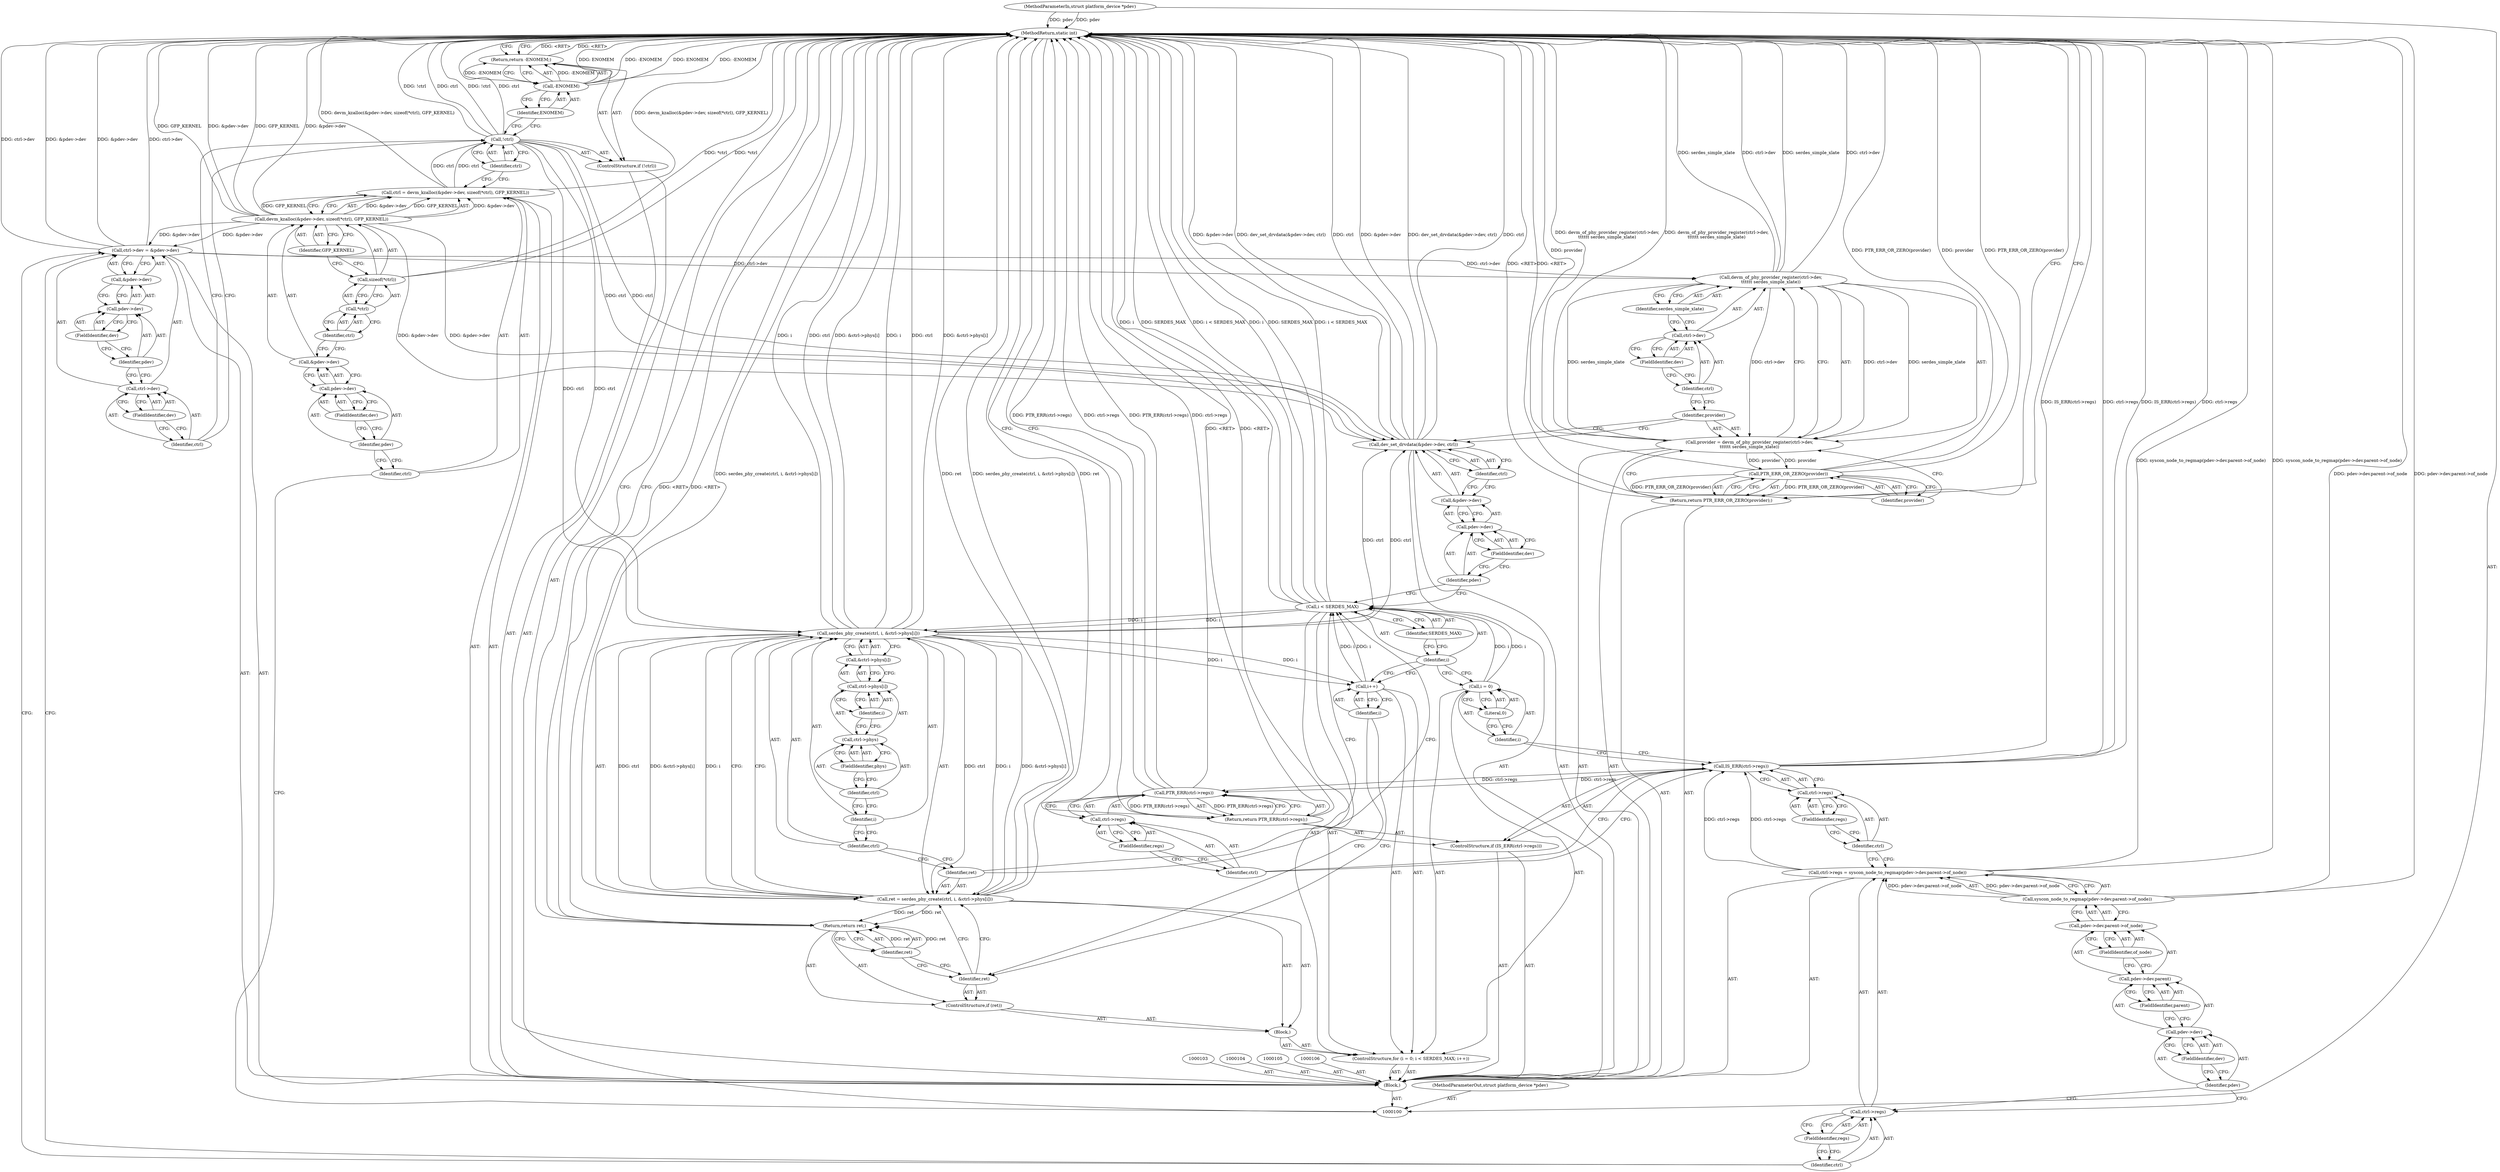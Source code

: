 digraph "0_linux_6acb47d1a318e5b3b7115354ebc4ea060c59d3a1" {
"1000195" [label="(MethodReturn,static int)"];
"1000101" [label="(MethodParameterIn,struct platform_device *pdev)"];
"1000292" [label="(MethodParameterOut,struct platform_device *pdev)"];
"1000123" [label="(Identifier,ENOMEM)"];
"1000121" [label="(Return,return -ENOMEM;)"];
"1000122" [label="(Call,-ENOMEM)"];
"1000124" [label="(Call,ctrl->dev = &pdev->dev)"];
"1000125" [label="(Call,ctrl->dev)"];
"1000126" [label="(Identifier,ctrl)"];
"1000128" [label="(Call,&pdev->dev)"];
"1000129" [label="(Call,pdev->dev)"];
"1000130" [label="(Identifier,pdev)"];
"1000131" [label="(FieldIdentifier,dev)"];
"1000127" [label="(FieldIdentifier,dev)"];
"1000132" [label="(Call,ctrl->regs = syscon_node_to_regmap(pdev->dev.parent->of_node))"];
"1000133" [label="(Call,ctrl->regs)"];
"1000134" [label="(Identifier,ctrl)"];
"1000136" [label="(Call,syscon_node_to_regmap(pdev->dev.parent->of_node))"];
"1000137" [label="(Call,pdev->dev.parent->of_node)"];
"1000138" [label="(Call,pdev->dev.parent)"];
"1000139" [label="(Call,pdev->dev)"];
"1000140" [label="(Identifier,pdev)"];
"1000141" [label="(FieldIdentifier,dev)"];
"1000142" [label="(FieldIdentifier,parent)"];
"1000143" [label="(FieldIdentifier,of_node)"];
"1000135" [label="(FieldIdentifier,regs)"];
"1000146" [label="(Call,ctrl->regs)"];
"1000147" [label="(Identifier,ctrl)"];
"1000148" [label="(FieldIdentifier,regs)"];
"1000144" [label="(ControlStructure,if (IS_ERR(ctrl->regs)))"];
"1000145" [label="(Call,IS_ERR(ctrl->regs))"];
"1000150" [label="(Call,PTR_ERR(ctrl->regs))"];
"1000151" [label="(Call,ctrl->regs)"];
"1000152" [label="(Identifier,ctrl)"];
"1000153" [label="(FieldIdentifier,regs)"];
"1000149" [label="(Return,return PTR_ERR(ctrl->regs);)"];
"1000154" [label="(ControlStructure,for (i = 0; i < SERDES_MAX; i++))"];
"1000157" [label="(Literal,0)"];
"1000158" [label="(Call,i < SERDES_MAX)"];
"1000159" [label="(Identifier,i)"];
"1000160" [label="(Identifier,SERDES_MAX)"];
"1000161" [label="(Call,i++)"];
"1000162" [label="(Identifier,i)"];
"1000163" [label="(Block,)"];
"1000155" [label="(Call,i = 0)"];
"1000156" [label="(Identifier,i)"];
"1000167" [label="(Identifier,ctrl)"];
"1000164" [label="(Call,ret = serdes_phy_create(ctrl, i, &ctrl->phys[i]))"];
"1000165" [label="(Identifier,ret)"];
"1000168" [label="(Identifier,i)"];
"1000169" [label="(Call,&ctrl->phys[i])"];
"1000170" [label="(Call,ctrl->phys[i])"];
"1000171" [label="(Call,ctrl->phys)"];
"1000172" [label="(Identifier,ctrl)"];
"1000173" [label="(FieldIdentifier,phys)"];
"1000174" [label="(Identifier,i)"];
"1000166" [label="(Call,serdes_phy_create(ctrl, i, &ctrl->phys[i]))"];
"1000175" [label="(ControlStructure,if (ret))"];
"1000176" [label="(Identifier,ret)"];
"1000102" [label="(Block,)"];
"1000178" [label="(Identifier,ret)"];
"1000177" [label="(Return,return ret;)"];
"1000179" [label="(Call,dev_set_drvdata(&pdev->dev, ctrl))"];
"1000180" [label="(Call,&pdev->dev)"];
"1000181" [label="(Call,pdev->dev)"];
"1000182" [label="(Identifier,pdev)"];
"1000183" [label="(FieldIdentifier,dev)"];
"1000184" [label="(Identifier,ctrl)"];
"1000185" [label="(Call,provider = devm_of_phy_provider_register(ctrl->dev,\n\t\t\t\t\t\t serdes_simple_xlate))"];
"1000186" [label="(Identifier,provider)"];
"1000187" [label="(Call,devm_of_phy_provider_register(ctrl->dev,\n\t\t\t\t\t\t serdes_simple_xlate))"];
"1000188" [label="(Call,ctrl->dev)"];
"1000189" [label="(Identifier,ctrl)"];
"1000190" [label="(FieldIdentifier,dev)"];
"1000191" [label="(Identifier,serdes_simple_xlate)"];
"1000192" [label="(Return,return PTR_ERR_OR_ZERO(provider);)"];
"1000194" [label="(Identifier,provider)"];
"1000193" [label="(Call,PTR_ERR_OR_ZERO(provider))"];
"1000107" [label="(Call,ctrl = devm_kzalloc(&pdev->dev, sizeof(*ctrl), GFP_KERNEL))"];
"1000108" [label="(Identifier,ctrl)"];
"1000110" [label="(Call,&pdev->dev)"];
"1000111" [label="(Call,pdev->dev)"];
"1000112" [label="(Identifier,pdev)"];
"1000113" [label="(FieldIdentifier,dev)"];
"1000114" [label="(Call,sizeof(*ctrl))"];
"1000115" [label="(Call,*ctrl)"];
"1000116" [label="(Identifier,ctrl)"];
"1000117" [label="(Identifier,GFP_KERNEL)"];
"1000109" [label="(Call,devm_kzalloc(&pdev->dev, sizeof(*ctrl), GFP_KERNEL))"];
"1000118" [label="(ControlStructure,if (!ctrl))"];
"1000119" [label="(Call,!ctrl)"];
"1000120" [label="(Identifier,ctrl)"];
"1000195" -> "1000100"  [label="AST: "];
"1000195" -> "1000121"  [label="CFG: "];
"1000195" -> "1000149"  [label="CFG: "];
"1000195" -> "1000177"  [label="CFG: "];
"1000195" -> "1000192"  [label="CFG: "];
"1000121" -> "1000195"  [label="DDG: <RET>"];
"1000149" -> "1000195"  [label="DDG: <RET>"];
"1000177" -> "1000195"  [label="DDG: <RET>"];
"1000185" -> "1000195"  [label="DDG: devm_of_phy_provider_register(ctrl->dev,\n\t\t\t\t\t\t serdes_simple_xlate)"];
"1000166" -> "1000195"  [label="DDG: &ctrl->phys[i]"];
"1000166" -> "1000195"  [label="DDG: i"];
"1000166" -> "1000195"  [label="DDG: ctrl"];
"1000179" -> "1000195"  [label="DDG: dev_set_drvdata(&pdev->dev, ctrl)"];
"1000179" -> "1000195"  [label="DDG: ctrl"];
"1000179" -> "1000195"  [label="DDG: &pdev->dev"];
"1000150" -> "1000195"  [label="DDG: PTR_ERR(ctrl->regs)"];
"1000150" -> "1000195"  [label="DDG: ctrl->regs"];
"1000124" -> "1000195"  [label="DDG: &pdev->dev"];
"1000124" -> "1000195"  [label="DDG: ctrl->dev"];
"1000119" -> "1000195"  [label="DDG: !ctrl"];
"1000119" -> "1000195"  [label="DDG: ctrl"];
"1000145" -> "1000195"  [label="DDG: ctrl->regs"];
"1000145" -> "1000195"  [label="DDG: IS_ERR(ctrl->regs)"];
"1000187" -> "1000195"  [label="DDG: ctrl->dev"];
"1000187" -> "1000195"  [label="DDG: serdes_simple_xlate"];
"1000158" -> "1000195"  [label="DDG: i"];
"1000158" -> "1000195"  [label="DDG: SERDES_MAX"];
"1000158" -> "1000195"  [label="DDG: i < SERDES_MAX"];
"1000109" -> "1000195"  [label="DDG: GFP_KERNEL"];
"1000109" -> "1000195"  [label="DDG: &pdev->dev"];
"1000193" -> "1000195"  [label="DDG: provider"];
"1000193" -> "1000195"  [label="DDG: PTR_ERR_OR_ZERO(provider)"];
"1000122" -> "1000195"  [label="DDG: ENOMEM"];
"1000122" -> "1000195"  [label="DDG: -ENOMEM"];
"1000164" -> "1000195"  [label="DDG: serdes_phy_create(ctrl, i, &ctrl->phys[i])"];
"1000164" -> "1000195"  [label="DDG: ret"];
"1000114" -> "1000195"  [label="DDG: *ctrl"];
"1000101" -> "1000195"  [label="DDG: pdev"];
"1000132" -> "1000195"  [label="DDG: syscon_node_to_regmap(pdev->dev.parent->of_node)"];
"1000136" -> "1000195"  [label="DDG: pdev->dev.parent->of_node"];
"1000107" -> "1000195"  [label="DDG: devm_kzalloc(&pdev->dev, sizeof(*ctrl), GFP_KERNEL)"];
"1000192" -> "1000195"  [label="DDG: <RET>"];
"1000101" -> "1000100"  [label="AST: "];
"1000101" -> "1000195"  [label="DDG: pdev"];
"1000292" -> "1000100"  [label="AST: "];
"1000123" -> "1000122"  [label="AST: "];
"1000123" -> "1000119"  [label="CFG: "];
"1000122" -> "1000123"  [label="CFG: "];
"1000121" -> "1000118"  [label="AST: "];
"1000121" -> "1000122"  [label="CFG: "];
"1000122" -> "1000121"  [label="AST: "];
"1000195" -> "1000121"  [label="CFG: "];
"1000121" -> "1000195"  [label="DDG: <RET>"];
"1000122" -> "1000121"  [label="DDG: -ENOMEM"];
"1000122" -> "1000121"  [label="AST: "];
"1000122" -> "1000123"  [label="CFG: "];
"1000123" -> "1000122"  [label="AST: "];
"1000121" -> "1000122"  [label="CFG: "];
"1000122" -> "1000195"  [label="DDG: ENOMEM"];
"1000122" -> "1000195"  [label="DDG: -ENOMEM"];
"1000122" -> "1000121"  [label="DDG: -ENOMEM"];
"1000124" -> "1000102"  [label="AST: "];
"1000124" -> "1000128"  [label="CFG: "];
"1000125" -> "1000124"  [label="AST: "];
"1000128" -> "1000124"  [label="AST: "];
"1000134" -> "1000124"  [label="CFG: "];
"1000124" -> "1000195"  [label="DDG: &pdev->dev"];
"1000124" -> "1000195"  [label="DDG: ctrl->dev"];
"1000109" -> "1000124"  [label="DDG: &pdev->dev"];
"1000124" -> "1000187"  [label="DDG: ctrl->dev"];
"1000125" -> "1000124"  [label="AST: "];
"1000125" -> "1000127"  [label="CFG: "];
"1000126" -> "1000125"  [label="AST: "];
"1000127" -> "1000125"  [label="AST: "];
"1000130" -> "1000125"  [label="CFG: "];
"1000126" -> "1000125"  [label="AST: "];
"1000126" -> "1000119"  [label="CFG: "];
"1000127" -> "1000126"  [label="CFG: "];
"1000128" -> "1000124"  [label="AST: "];
"1000128" -> "1000129"  [label="CFG: "];
"1000129" -> "1000128"  [label="AST: "];
"1000124" -> "1000128"  [label="CFG: "];
"1000129" -> "1000128"  [label="AST: "];
"1000129" -> "1000131"  [label="CFG: "];
"1000130" -> "1000129"  [label="AST: "];
"1000131" -> "1000129"  [label="AST: "];
"1000128" -> "1000129"  [label="CFG: "];
"1000130" -> "1000129"  [label="AST: "];
"1000130" -> "1000125"  [label="CFG: "];
"1000131" -> "1000130"  [label="CFG: "];
"1000131" -> "1000129"  [label="AST: "];
"1000131" -> "1000130"  [label="CFG: "];
"1000129" -> "1000131"  [label="CFG: "];
"1000127" -> "1000125"  [label="AST: "];
"1000127" -> "1000126"  [label="CFG: "];
"1000125" -> "1000127"  [label="CFG: "];
"1000132" -> "1000102"  [label="AST: "];
"1000132" -> "1000136"  [label="CFG: "];
"1000133" -> "1000132"  [label="AST: "];
"1000136" -> "1000132"  [label="AST: "];
"1000147" -> "1000132"  [label="CFG: "];
"1000132" -> "1000195"  [label="DDG: syscon_node_to_regmap(pdev->dev.parent->of_node)"];
"1000136" -> "1000132"  [label="DDG: pdev->dev.parent->of_node"];
"1000132" -> "1000145"  [label="DDG: ctrl->regs"];
"1000133" -> "1000132"  [label="AST: "];
"1000133" -> "1000135"  [label="CFG: "];
"1000134" -> "1000133"  [label="AST: "];
"1000135" -> "1000133"  [label="AST: "];
"1000140" -> "1000133"  [label="CFG: "];
"1000134" -> "1000133"  [label="AST: "];
"1000134" -> "1000124"  [label="CFG: "];
"1000135" -> "1000134"  [label="CFG: "];
"1000136" -> "1000132"  [label="AST: "];
"1000136" -> "1000137"  [label="CFG: "];
"1000137" -> "1000136"  [label="AST: "];
"1000132" -> "1000136"  [label="CFG: "];
"1000136" -> "1000195"  [label="DDG: pdev->dev.parent->of_node"];
"1000136" -> "1000132"  [label="DDG: pdev->dev.parent->of_node"];
"1000137" -> "1000136"  [label="AST: "];
"1000137" -> "1000143"  [label="CFG: "];
"1000138" -> "1000137"  [label="AST: "];
"1000143" -> "1000137"  [label="AST: "];
"1000136" -> "1000137"  [label="CFG: "];
"1000138" -> "1000137"  [label="AST: "];
"1000138" -> "1000142"  [label="CFG: "];
"1000139" -> "1000138"  [label="AST: "];
"1000142" -> "1000138"  [label="AST: "];
"1000143" -> "1000138"  [label="CFG: "];
"1000139" -> "1000138"  [label="AST: "];
"1000139" -> "1000141"  [label="CFG: "];
"1000140" -> "1000139"  [label="AST: "];
"1000141" -> "1000139"  [label="AST: "];
"1000142" -> "1000139"  [label="CFG: "];
"1000140" -> "1000139"  [label="AST: "];
"1000140" -> "1000133"  [label="CFG: "];
"1000141" -> "1000140"  [label="CFG: "];
"1000141" -> "1000139"  [label="AST: "];
"1000141" -> "1000140"  [label="CFG: "];
"1000139" -> "1000141"  [label="CFG: "];
"1000142" -> "1000138"  [label="AST: "];
"1000142" -> "1000139"  [label="CFG: "];
"1000138" -> "1000142"  [label="CFG: "];
"1000143" -> "1000137"  [label="AST: "];
"1000143" -> "1000138"  [label="CFG: "];
"1000137" -> "1000143"  [label="CFG: "];
"1000135" -> "1000133"  [label="AST: "];
"1000135" -> "1000134"  [label="CFG: "];
"1000133" -> "1000135"  [label="CFG: "];
"1000146" -> "1000145"  [label="AST: "];
"1000146" -> "1000148"  [label="CFG: "];
"1000147" -> "1000146"  [label="AST: "];
"1000148" -> "1000146"  [label="AST: "];
"1000145" -> "1000146"  [label="CFG: "];
"1000147" -> "1000146"  [label="AST: "];
"1000147" -> "1000132"  [label="CFG: "];
"1000148" -> "1000147"  [label="CFG: "];
"1000148" -> "1000146"  [label="AST: "];
"1000148" -> "1000147"  [label="CFG: "];
"1000146" -> "1000148"  [label="CFG: "];
"1000144" -> "1000102"  [label="AST: "];
"1000145" -> "1000144"  [label="AST: "];
"1000149" -> "1000144"  [label="AST: "];
"1000145" -> "1000144"  [label="AST: "];
"1000145" -> "1000146"  [label="CFG: "];
"1000146" -> "1000145"  [label="AST: "];
"1000152" -> "1000145"  [label="CFG: "];
"1000156" -> "1000145"  [label="CFG: "];
"1000145" -> "1000195"  [label="DDG: ctrl->regs"];
"1000145" -> "1000195"  [label="DDG: IS_ERR(ctrl->regs)"];
"1000132" -> "1000145"  [label="DDG: ctrl->regs"];
"1000145" -> "1000150"  [label="DDG: ctrl->regs"];
"1000150" -> "1000149"  [label="AST: "];
"1000150" -> "1000151"  [label="CFG: "];
"1000151" -> "1000150"  [label="AST: "];
"1000149" -> "1000150"  [label="CFG: "];
"1000150" -> "1000195"  [label="DDG: PTR_ERR(ctrl->regs)"];
"1000150" -> "1000195"  [label="DDG: ctrl->regs"];
"1000150" -> "1000149"  [label="DDG: PTR_ERR(ctrl->regs)"];
"1000145" -> "1000150"  [label="DDG: ctrl->regs"];
"1000151" -> "1000150"  [label="AST: "];
"1000151" -> "1000153"  [label="CFG: "];
"1000152" -> "1000151"  [label="AST: "];
"1000153" -> "1000151"  [label="AST: "];
"1000150" -> "1000151"  [label="CFG: "];
"1000152" -> "1000151"  [label="AST: "];
"1000152" -> "1000145"  [label="CFG: "];
"1000153" -> "1000152"  [label="CFG: "];
"1000153" -> "1000151"  [label="AST: "];
"1000153" -> "1000152"  [label="CFG: "];
"1000151" -> "1000153"  [label="CFG: "];
"1000149" -> "1000144"  [label="AST: "];
"1000149" -> "1000150"  [label="CFG: "];
"1000150" -> "1000149"  [label="AST: "];
"1000195" -> "1000149"  [label="CFG: "];
"1000149" -> "1000195"  [label="DDG: <RET>"];
"1000150" -> "1000149"  [label="DDG: PTR_ERR(ctrl->regs)"];
"1000154" -> "1000102"  [label="AST: "];
"1000155" -> "1000154"  [label="AST: "];
"1000158" -> "1000154"  [label="AST: "];
"1000161" -> "1000154"  [label="AST: "];
"1000163" -> "1000154"  [label="AST: "];
"1000157" -> "1000155"  [label="AST: "];
"1000157" -> "1000156"  [label="CFG: "];
"1000155" -> "1000157"  [label="CFG: "];
"1000158" -> "1000154"  [label="AST: "];
"1000158" -> "1000160"  [label="CFG: "];
"1000159" -> "1000158"  [label="AST: "];
"1000160" -> "1000158"  [label="AST: "];
"1000165" -> "1000158"  [label="CFG: "];
"1000182" -> "1000158"  [label="CFG: "];
"1000158" -> "1000195"  [label="DDG: i"];
"1000158" -> "1000195"  [label="DDG: SERDES_MAX"];
"1000158" -> "1000195"  [label="DDG: i < SERDES_MAX"];
"1000155" -> "1000158"  [label="DDG: i"];
"1000161" -> "1000158"  [label="DDG: i"];
"1000158" -> "1000166"  [label="DDG: i"];
"1000159" -> "1000158"  [label="AST: "];
"1000159" -> "1000155"  [label="CFG: "];
"1000159" -> "1000161"  [label="CFG: "];
"1000160" -> "1000159"  [label="CFG: "];
"1000160" -> "1000158"  [label="AST: "];
"1000160" -> "1000159"  [label="CFG: "];
"1000158" -> "1000160"  [label="CFG: "];
"1000161" -> "1000154"  [label="AST: "];
"1000161" -> "1000162"  [label="CFG: "];
"1000162" -> "1000161"  [label="AST: "];
"1000159" -> "1000161"  [label="CFG: "];
"1000161" -> "1000158"  [label="DDG: i"];
"1000166" -> "1000161"  [label="DDG: i"];
"1000162" -> "1000161"  [label="AST: "];
"1000162" -> "1000176"  [label="CFG: "];
"1000161" -> "1000162"  [label="CFG: "];
"1000163" -> "1000154"  [label="AST: "];
"1000164" -> "1000163"  [label="AST: "];
"1000175" -> "1000163"  [label="AST: "];
"1000155" -> "1000154"  [label="AST: "];
"1000155" -> "1000157"  [label="CFG: "];
"1000156" -> "1000155"  [label="AST: "];
"1000157" -> "1000155"  [label="AST: "];
"1000159" -> "1000155"  [label="CFG: "];
"1000155" -> "1000158"  [label="DDG: i"];
"1000156" -> "1000155"  [label="AST: "];
"1000156" -> "1000145"  [label="CFG: "];
"1000157" -> "1000156"  [label="CFG: "];
"1000167" -> "1000166"  [label="AST: "];
"1000167" -> "1000165"  [label="CFG: "];
"1000168" -> "1000167"  [label="CFG: "];
"1000164" -> "1000163"  [label="AST: "];
"1000164" -> "1000166"  [label="CFG: "];
"1000165" -> "1000164"  [label="AST: "];
"1000166" -> "1000164"  [label="AST: "];
"1000176" -> "1000164"  [label="CFG: "];
"1000164" -> "1000195"  [label="DDG: serdes_phy_create(ctrl, i, &ctrl->phys[i])"];
"1000164" -> "1000195"  [label="DDG: ret"];
"1000166" -> "1000164"  [label="DDG: ctrl"];
"1000166" -> "1000164"  [label="DDG: i"];
"1000166" -> "1000164"  [label="DDG: &ctrl->phys[i]"];
"1000164" -> "1000177"  [label="DDG: ret"];
"1000165" -> "1000164"  [label="AST: "];
"1000165" -> "1000158"  [label="CFG: "];
"1000167" -> "1000165"  [label="CFG: "];
"1000168" -> "1000166"  [label="AST: "];
"1000168" -> "1000167"  [label="CFG: "];
"1000172" -> "1000168"  [label="CFG: "];
"1000169" -> "1000166"  [label="AST: "];
"1000169" -> "1000170"  [label="CFG: "];
"1000170" -> "1000169"  [label="AST: "];
"1000166" -> "1000169"  [label="CFG: "];
"1000170" -> "1000169"  [label="AST: "];
"1000170" -> "1000174"  [label="CFG: "];
"1000171" -> "1000170"  [label="AST: "];
"1000174" -> "1000170"  [label="AST: "];
"1000169" -> "1000170"  [label="CFG: "];
"1000171" -> "1000170"  [label="AST: "];
"1000171" -> "1000173"  [label="CFG: "];
"1000172" -> "1000171"  [label="AST: "];
"1000173" -> "1000171"  [label="AST: "];
"1000174" -> "1000171"  [label="CFG: "];
"1000172" -> "1000171"  [label="AST: "];
"1000172" -> "1000168"  [label="CFG: "];
"1000173" -> "1000172"  [label="CFG: "];
"1000173" -> "1000171"  [label="AST: "];
"1000173" -> "1000172"  [label="CFG: "];
"1000171" -> "1000173"  [label="CFG: "];
"1000174" -> "1000170"  [label="AST: "];
"1000174" -> "1000171"  [label="CFG: "];
"1000170" -> "1000174"  [label="CFG: "];
"1000166" -> "1000164"  [label="AST: "];
"1000166" -> "1000169"  [label="CFG: "];
"1000167" -> "1000166"  [label="AST: "];
"1000168" -> "1000166"  [label="AST: "];
"1000169" -> "1000166"  [label="AST: "];
"1000164" -> "1000166"  [label="CFG: "];
"1000166" -> "1000195"  [label="DDG: &ctrl->phys[i]"];
"1000166" -> "1000195"  [label="DDG: i"];
"1000166" -> "1000195"  [label="DDG: ctrl"];
"1000166" -> "1000161"  [label="DDG: i"];
"1000166" -> "1000164"  [label="DDG: ctrl"];
"1000166" -> "1000164"  [label="DDG: i"];
"1000166" -> "1000164"  [label="DDG: &ctrl->phys[i]"];
"1000119" -> "1000166"  [label="DDG: ctrl"];
"1000158" -> "1000166"  [label="DDG: i"];
"1000166" -> "1000179"  [label="DDG: ctrl"];
"1000175" -> "1000163"  [label="AST: "];
"1000176" -> "1000175"  [label="AST: "];
"1000177" -> "1000175"  [label="AST: "];
"1000176" -> "1000175"  [label="AST: "];
"1000176" -> "1000164"  [label="CFG: "];
"1000178" -> "1000176"  [label="CFG: "];
"1000162" -> "1000176"  [label="CFG: "];
"1000102" -> "1000100"  [label="AST: "];
"1000103" -> "1000102"  [label="AST: "];
"1000104" -> "1000102"  [label="AST: "];
"1000105" -> "1000102"  [label="AST: "];
"1000106" -> "1000102"  [label="AST: "];
"1000107" -> "1000102"  [label="AST: "];
"1000118" -> "1000102"  [label="AST: "];
"1000124" -> "1000102"  [label="AST: "];
"1000132" -> "1000102"  [label="AST: "];
"1000144" -> "1000102"  [label="AST: "];
"1000154" -> "1000102"  [label="AST: "];
"1000179" -> "1000102"  [label="AST: "];
"1000185" -> "1000102"  [label="AST: "];
"1000192" -> "1000102"  [label="AST: "];
"1000178" -> "1000177"  [label="AST: "];
"1000178" -> "1000176"  [label="CFG: "];
"1000177" -> "1000178"  [label="CFG: "];
"1000178" -> "1000177"  [label="DDG: ret"];
"1000177" -> "1000175"  [label="AST: "];
"1000177" -> "1000178"  [label="CFG: "];
"1000178" -> "1000177"  [label="AST: "];
"1000195" -> "1000177"  [label="CFG: "];
"1000177" -> "1000195"  [label="DDG: <RET>"];
"1000178" -> "1000177"  [label="DDG: ret"];
"1000164" -> "1000177"  [label="DDG: ret"];
"1000179" -> "1000102"  [label="AST: "];
"1000179" -> "1000184"  [label="CFG: "];
"1000180" -> "1000179"  [label="AST: "];
"1000184" -> "1000179"  [label="AST: "];
"1000186" -> "1000179"  [label="CFG: "];
"1000179" -> "1000195"  [label="DDG: dev_set_drvdata(&pdev->dev, ctrl)"];
"1000179" -> "1000195"  [label="DDG: ctrl"];
"1000179" -> "1000195"  [label="DDG: &pdev->dev"];
"1000109" -> "1000179"  [label="DDG: &pdev->dev"];
"1000166" -> "1000179"  [label="DDG: ctrl"];
"1000119" -> "1000179"  [label="DDG: ctrl"];
"1000180" -> "1000179"  [label="AST: "];
"1000180" -> "1000181"  [label="CFG: "];
"1000181" -> "1000180"  [label="AST: "];
"1000184" -> "1000180"  [label="CFG: "];
"1000181" -> "1000180"  [label="AST: "];
"1000181" -> "1000183"  [label="CFG: "];
"1000182" -> "1000181"  [label="AST: "];
"1000183" -> "1000181"  [label="AST: "];
"1000180" -> "1000181"  [label="CFG: "];
"1000182" -> "1000181"  [label="AST: "];
"1000182" -> "1000158"  [label="CFG: "];
"1000183" -> "1000182"  [label="CFG: "];
"1000183" -> "1000181"  [label="AST: "];
"1000183" -> "1000182"  [label="CFG: "];
"1000181" -> "1000183"  [label="CFG: "];
"1000184" -> "1000179"  [label="AST: "];
"1000184" -> "1000180"  [label="CFG: "];
"1000179" -> "1000184"  [label="CFG: "];
"1000185" -> "1000102"  [label="AST: "];
"1000185" -> "1000187"  [label="CFG: "];
"1000186" -> "1000185"  [label="AST: "];
"1000187" -> "1000185"  [label="AST: "];
"1000194" -> "1000185"  [label="CFG: "];
"1000185" -> "1000195"  [label="DDG: devm_of_phy_provider_register(ctrl->dev,\n\t\t\t\t\t\t serdes_simple_xlate)"];
"1000187" -> "1000185"  [label="DDG: ctrl->dev"];
"1000187" -> "1000185"  [label="DDG: serdes_simple_xlate"];
"1000185" -> "1000193"  [label="DDG: provider"];
"1000186" -> "1000185"  [label="AST: "];
"1000186" -> "1000179"  [label="CFG: "];
"1000189" -> "1000186"  [label="CFG: "];
"1000187" -> "1000185"  [label="AST: "];
"1000187" -> "1000191"  [label="CFG: "];
"1000188" -> "1000187"  [label="AST: "];
"1000191" -> "1000187"  [label="AST: "];
"1000185" -> "1000187"  [label="CFG: "];
"1000187" -> "1000195"  [label="DDG: ctrl->dev"];
"1000187" -> "1000195"  [label="DDG: serdes_simple_xlate"];
"1000187" -> "1000185"  [label="DDG: ctrl->dev"];
"1000187" -> "1000185"  [label="DDG: serdes_simple_xlate"];
"1000124" -> "1000187"  [label="DDG: ctrl->dev"];
"1000188" -> "1000187"  [label="AST: "];
"1000188" -> "1000190"  [label="CFG: "];
"1000189" -> "1000188"  [label="AST: "];
"1000190" -> "1000188"  [label="AST: "];
"1000191" -> "1000188"  [label="CFG: "];
"1000189" -> "1000188"  [label="AST: "];
"1000189" -> "1000186"  [label="CFG: "];
"1000190" -> "1000189"  [label="CFG: "];
"1000190" -> "1000188"  [label="AST: "];
"1000190" -> "1000189"  [label="CFG: "];
"1000188" -> "1000190"  [label="CFG: "];
"1000191" -> "1000187"  [label="AST: "];
"1000191" -> "1000188"  [label="CFG: "];
"1000187" -> "1000191"  [label="CFG: "];
"1000192" -> "1000102"  [label="AST: "];
"1000192" -> "1000193"  [label="CFG: "];
"1000193" -> "1000192"  [label="AST: "];
"1000195" -> "1000192"  [label="CFG: "];
"1000192" -> "1000195"  [label="DDG: <RET>"];
"1000193" -> "1000192"  [label="DDG: PTR_ERR_OR_ZERO(provider)"];
"1000194" -> "1000193"  [label="AST: "];
"1000194" -> "1000185"  [label="CFG: "];
"1000193" -> "1000194"  [label="CFG: "];
"1000193" -> "1000192"  [label="AST: "];
"1000193" -> "1000194"  [label="CFG: "];
"1000194" -> "1000193"  [label="AST: "];
"1000192" -> "1000193"  [label="CFG: "];
"1000193" -> "1000195"  [label="DDG: provider"];
"1000193" -> "1000195"  [label="DDG: PTR_ERR_OR_ZERO(provider)"];
"1000193" -> "1000192"  [label="DDG: PTR_ERR_OR_ZERO(provider)"];
"1000185" -> "1000193"  [label="DDG: provider"];
"1000107" -> "1000102"  [label="AST: "];
"1000107" -> "1000109"  [label="CFG: "];
"1000108" -> "1000107"  [label="AST: "];
"1000109" -> "1000107"  [label="AST: "];
"1000120" -> "1000107"  [label="CFG: "];
"1000107" -> "1000195"  [label="DDG: devm_kzalloc(&pdev->dev, sizeof(*ctrl), GFP_KERNEL)"];
"1000109" -> "1000107"  [label="DDG: &pdev->dev"];
"1000109" -> "1000107"  [label="DDG: GFP_KERNEL"];
"1000107" -> "1000119"  [label="DDG: ctrl"];
"1000108" -> "1000107"  [label="AST: "];
"1000108" -> "1000100"  [label="CFG: "];
"1000112" -> "1000108"  [label="CFG: "];
"1000110" -> "1000109"  [label="AST: "];
"1000110" -> "1000111"  [label="CFG: "];
"1000111" -> "1000110"  [label="AST: "];
"1000116" -> "1000110"  [label="CFG: "];
"1000111" -> "1000110"  [label="AST: "];
"1000111" -> "1000113"  [label="CFG: "];
"1000112" -> "1000111"  [label="AST: "];
"1000113" -> "1000111"  [label="AST: "];
"1000110" -> "1000111"  [label="CFG: "];
"1000112" -> "1000111"  [label="AST: "];
"1000112" -> "1000108"  [label="CFG: "];
"1000113" -> "1000112"  [label="CFG: "];
"1000113" -> "1000111"  [label="AST: "];
"1000113" -> "1000112"  [label="CFG: "];
"1000111" -> "1000113"  [label="CFG: "];
"1000114" -> "1000109"  [label="AST: "];
"1000114" -> "1000115"  [label="CFG: "];
"1000115" -> "1000114"  [label="AST: "];
"1000117" -> "1000114"  [label="CFG: "];
"1000114" -> "1000195"  [label="DDG: *ctrl"];
"1000115" -> "1000114"  [label="AST: "];
"1000115" -> "1000116"  [label="CFG: "];
"1000116" -> "1000115"  [label="AST: "];
"1000114" -> "1000115"  [label="CFG: "];
"1000116" -> "1000115"  [label="AST: "];
"1000116" -> "1000110"  [label="CFG: "];
"1000115" -> "1000116"  [label="CFG: "];
"1000117" -> "1000109"  [label="AST: "];
"1000117" -> "1000114"  [label="CFG: "];
"1000109" -> "1000117"  [label="CFG: "];
"1000109" -> "1000107"  [label="AST: "];
"1000109" -> "1000117"  [label="CFG: "];
"1000110" -> "1000109"  [label="AST: "];
"1000114" -> "1000109"  [label="AST: "];
"1000117" -> "1000109"  [label="AST: "];
"1000107" -> "1000109"  [label="CFG: "];
"1000109" -> "1000195"  [label="DDG: GFP_KERNEL"];
"1000109" -> "1000195"  [label="DDG: &pdev->dev"];
"1000109" -> "1000107"  [label="DDG: &pdev->dev"];
"1000109" -> "1000107"  [label="DDG: GFP_KERNEL"];
"1000109" -> "1000124"  [label="DDG: &pdev->dev"];
"1000109" -> "1000179"  [label="DDG: &pdev->dev"];
"1000118" -> "1000102"  [label="AST: "];
"1000119" -> "1000118"  [label="AST: "];
"1000121" -> "1000118"  [label="AST: "];
"1000119" -> "1000118"  [label="AST: "];
"1000119" -> "1000120"  [label="CFG: "];
"1000120" -> "1000119"  [label="AST: "];
"1000123" -> "1000119"  [label="CFG: "];
"1000126" -> "1000119"  [label="CFG: "];
"1000119" -> "1000195"  [label="DDG: !ctrl"];
"1000119" -> "1000195"  [label="DDG: ctrl"];
"1000107" -> "1000119"  [label="DDG: ctrl"];
"1000119" -> "1000166"  [label="DDG: ctrl"];
"1000119" -> "1000179"  [label="DDG: ctrl"];
"1000120" -> "1000119"  [label="AST: "];
"1000120" -> "1000107"  [label="CFG: "];
"1000119" -> "1000120"  [label="CFG: "];
}
